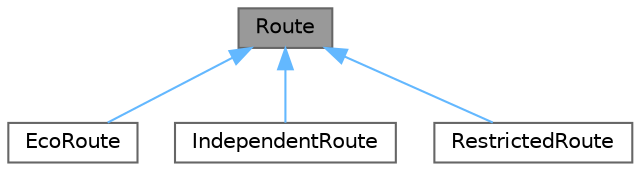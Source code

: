digraph "Route"
{
 // LATEX_PDF_SIZE
  bgcolor="transparent";
  edge [fontname=Helvetica,fontsize=10,labelfontname=Helvetica,labelfontsize=10];
  node [fontname=Helvetica,fontsize=10,shape=box,height=0.2,width=0.4];
  Node1 [id="Node000001",label="Route",height=0.2,width=0.4,color="gray40", fillcolor="grey60", style="filled", fontcolor="black",tooltip="Abstract class representing a route between a source and destination."];
  Node1 -> Node2 [id="edge1_Node000001_Node000002",dir="back",color="steelblue1",style="solid",tooltip=" "];
  Node2 [id="Node000002",label="EcoRoute",height=0.2,width=0.4,color="gray40", fillcolor="white", style="filled",URL="$classEcoRoute.html",tooltip="Class for handling environmentally-friendly route calculation, extending the Route class."];
  Node1 -> Node3 [id="edge2_Node000001_Node000003",dir="back",color="steelblue1",style="solid",tooltip=" "];
  Node3 [id="Node000003",label="IndependentRoute",height=0.2,width=0.4,color="gray40", fillcolor="white", style="filled",URL="$classIndependentRoute.html",tooltip="Class for handling independent route calculation, extending the Route class."];
  Node1 -> Node4 [id="edge3_Node000001_Node000004",dir="back",color="steelblue1",style="solid",tooltip=" "];
  Node4 [id="Node000004",label="RestrictedRoute",height=0.2,width=0.4,color="gray40", fillcolor="white", style="filled",URL="$classRestrictedRoute.html",tooltip="Class for handling route calculation with restrictions, extending the Route class."];
}
